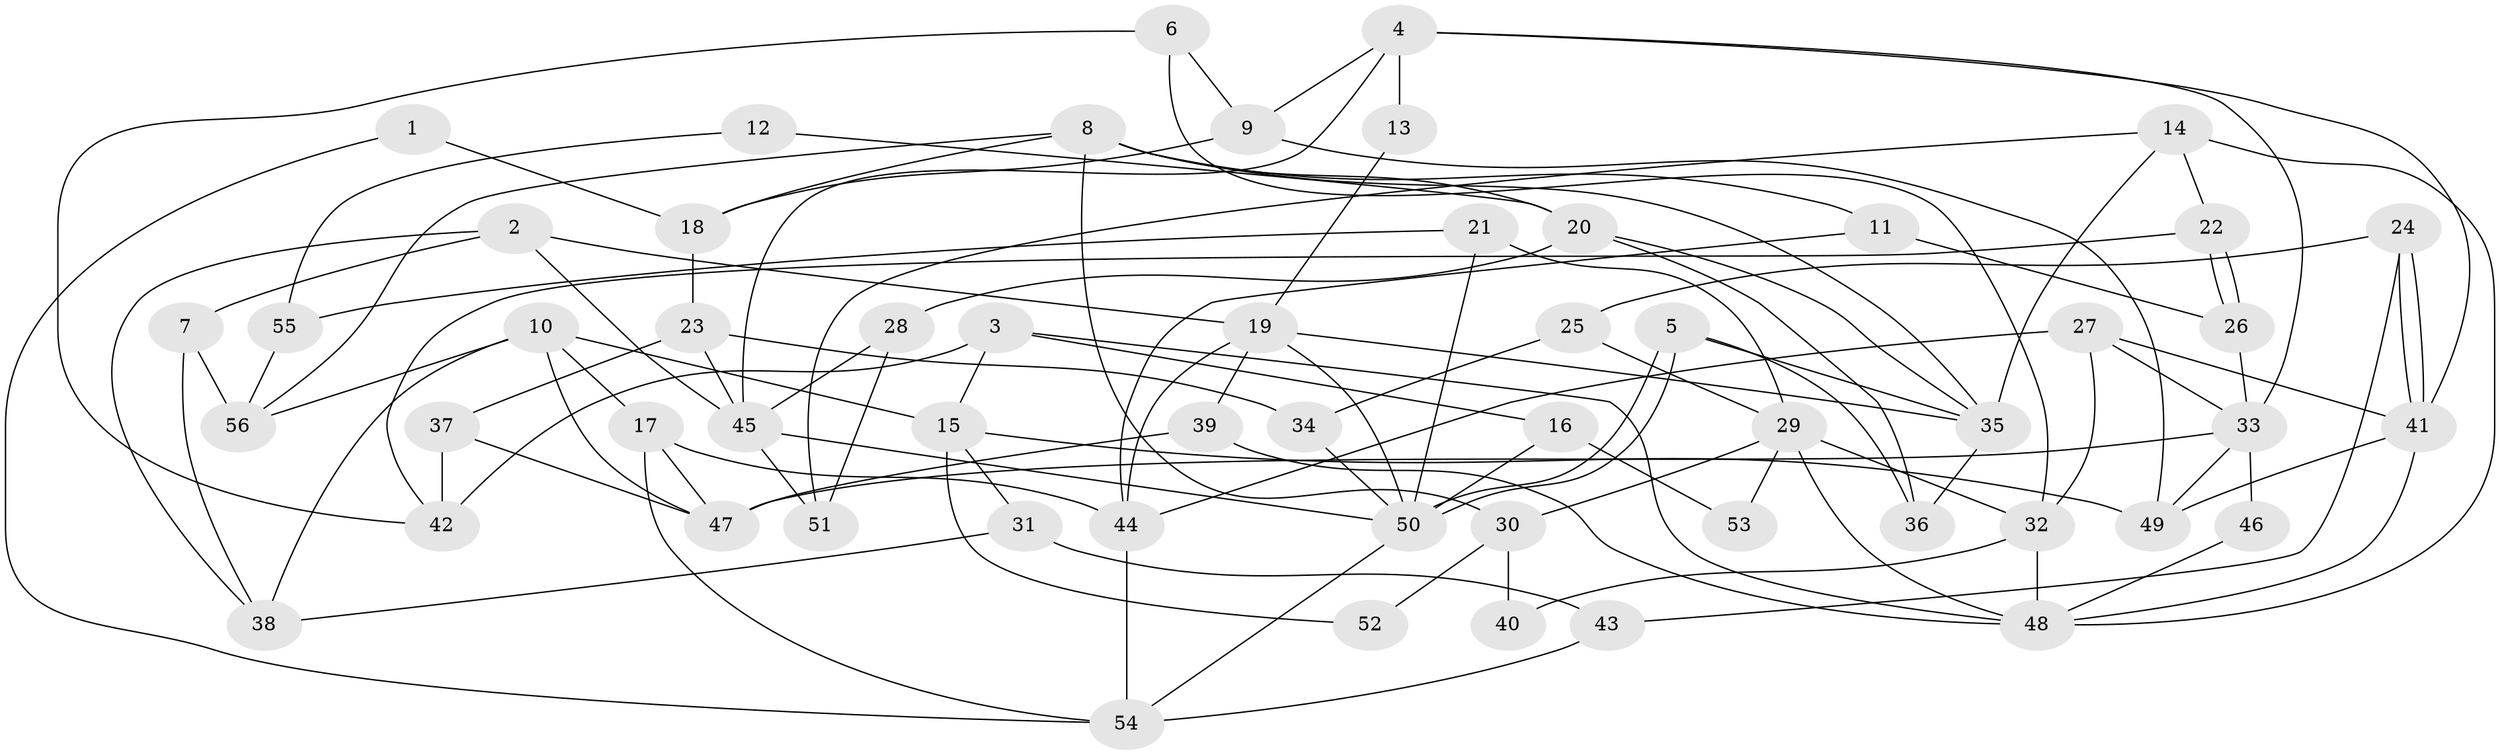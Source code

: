 // coarse degree distribution, {4: 0.19444444444444445, 5: 0.2222222222222222, 9: 0.05555555555555555, 3: 0.16666666666666666, 8: 0.027777777777777776, 6: 0.1111111111111111, 2: 0.1388888888888889, 10: 0.027777777777777776, 7: 0.05555555555555555}
// Generated by graph-tools (version 1.1) at 2025/52/02/27/25 19:52:03]
// undirected, 56 vertices, 112 edges
graph export_dot {
graph [start="1"]
  node [color=gray90,style=filled];
  1;
  2;
  3;
  4;
  5;
  6;
  7;
  8;
  9;
  10;
  11;
  12;
  13;
  14;
  15;
  16;
  17;
  18;
  19;
  20;
  21;
  22;
  23;
  24;
  25;
  26;
  27;
  28;
  29;
  30;
  31;
  32;
  33;
  34;
  35;
  36;
  37;
  38;
  39;
  40;
  41;
  42;
  43;
  44;
  45;
  46;
  47;
  48;
  49;
  50;
  51;
  52;
  53;
  54;
  55;
  56;
  1 -- 18;
  1 -- 54;
  2 -- 19;
  2 -- 7;
  2 -- 38;
  2 -- 45;
  3 -- 15;
  3 -- 48;
  3 -- 16;
  3 -- 42;
  4 -- 9;
  4 -- 45;
  4 -- 13;
  4 -- 33;
  4 -- 41;
  5 -- 35;
  5 -- 50;
  5 -- 50;
  5 -- 36;
  6 -- 32;
  6 -- 42;
  6 -- 9;
  7 -- 56;
  7 -- 38;
  8 -- 20;
  8 -- 35;
  8 -- 11;
  8 -- 18;
  8 -- 30;
  8 -- 56;
  9 -- 49;
  9 -- 18;
  10 -- 47;
  10 -- 17;
  10 -- 15;
  10 -- 38;
  10 -- 56;
  11 -- 26;
  11 -- 44;
  12 -- 20;
  12 -- 55;
  13 -- 19;
  14 -- 51;
  14 -- 22;
  14 -- 35;
  14 -- 48;
  15 -- 49;
  15 -- 31;
  15 -- 52;
  16 -- 50;
  16 -- 53;
  17 -- 44;
  17 -- 47;
  17 -- 54;
  18 -- 23;
  19 -- 44;
  19 -- 50;
  19 -- 35;
  19 -- 39;
  20 -- 35;
  20 -- 36;
  20 -- 28;
  21 -- 50;
  21 -- 29;
  21 -- 55;
  22 -- 26;
  22 -- 26;
  22 -- 42;
  23 -- 45;
  23 -- 34;
  23 -- 37;
  24 -- 25;
  24 -- 41;
  24 -- 41;
  24 -- 43;
  25 -- 34;
  25 -- 29;
  26 -- 33;
  27 -- 44;
  27 -- 41;
  27 -- 32;
  27 -- 33;
  28 -- 45;
  28 -- 51;
  29 -- 48;
  29 -- 32;
  29 -- 30;
  29 -- 53;
  30 -- 40;
  30 -- 52;
  31 -- 38;
  31 -- 43;
  32 -- 48;
  32 -- 40;
  33 -- 46;
  33 -- 47;
  33 -- 49;
  34 -- 50;
  35 -- 36;
  37 -- 47;
  37 -- 42;
  39 -- 48;
  39 -- 47;
  41 -- 48;
  41 -- 49;
  43 -- 54;
  44 -- 54;
  45 -- 50;
  45 -- 51;
  46 -- 48;
  50 -- 54;
  55 -- 56;
}

